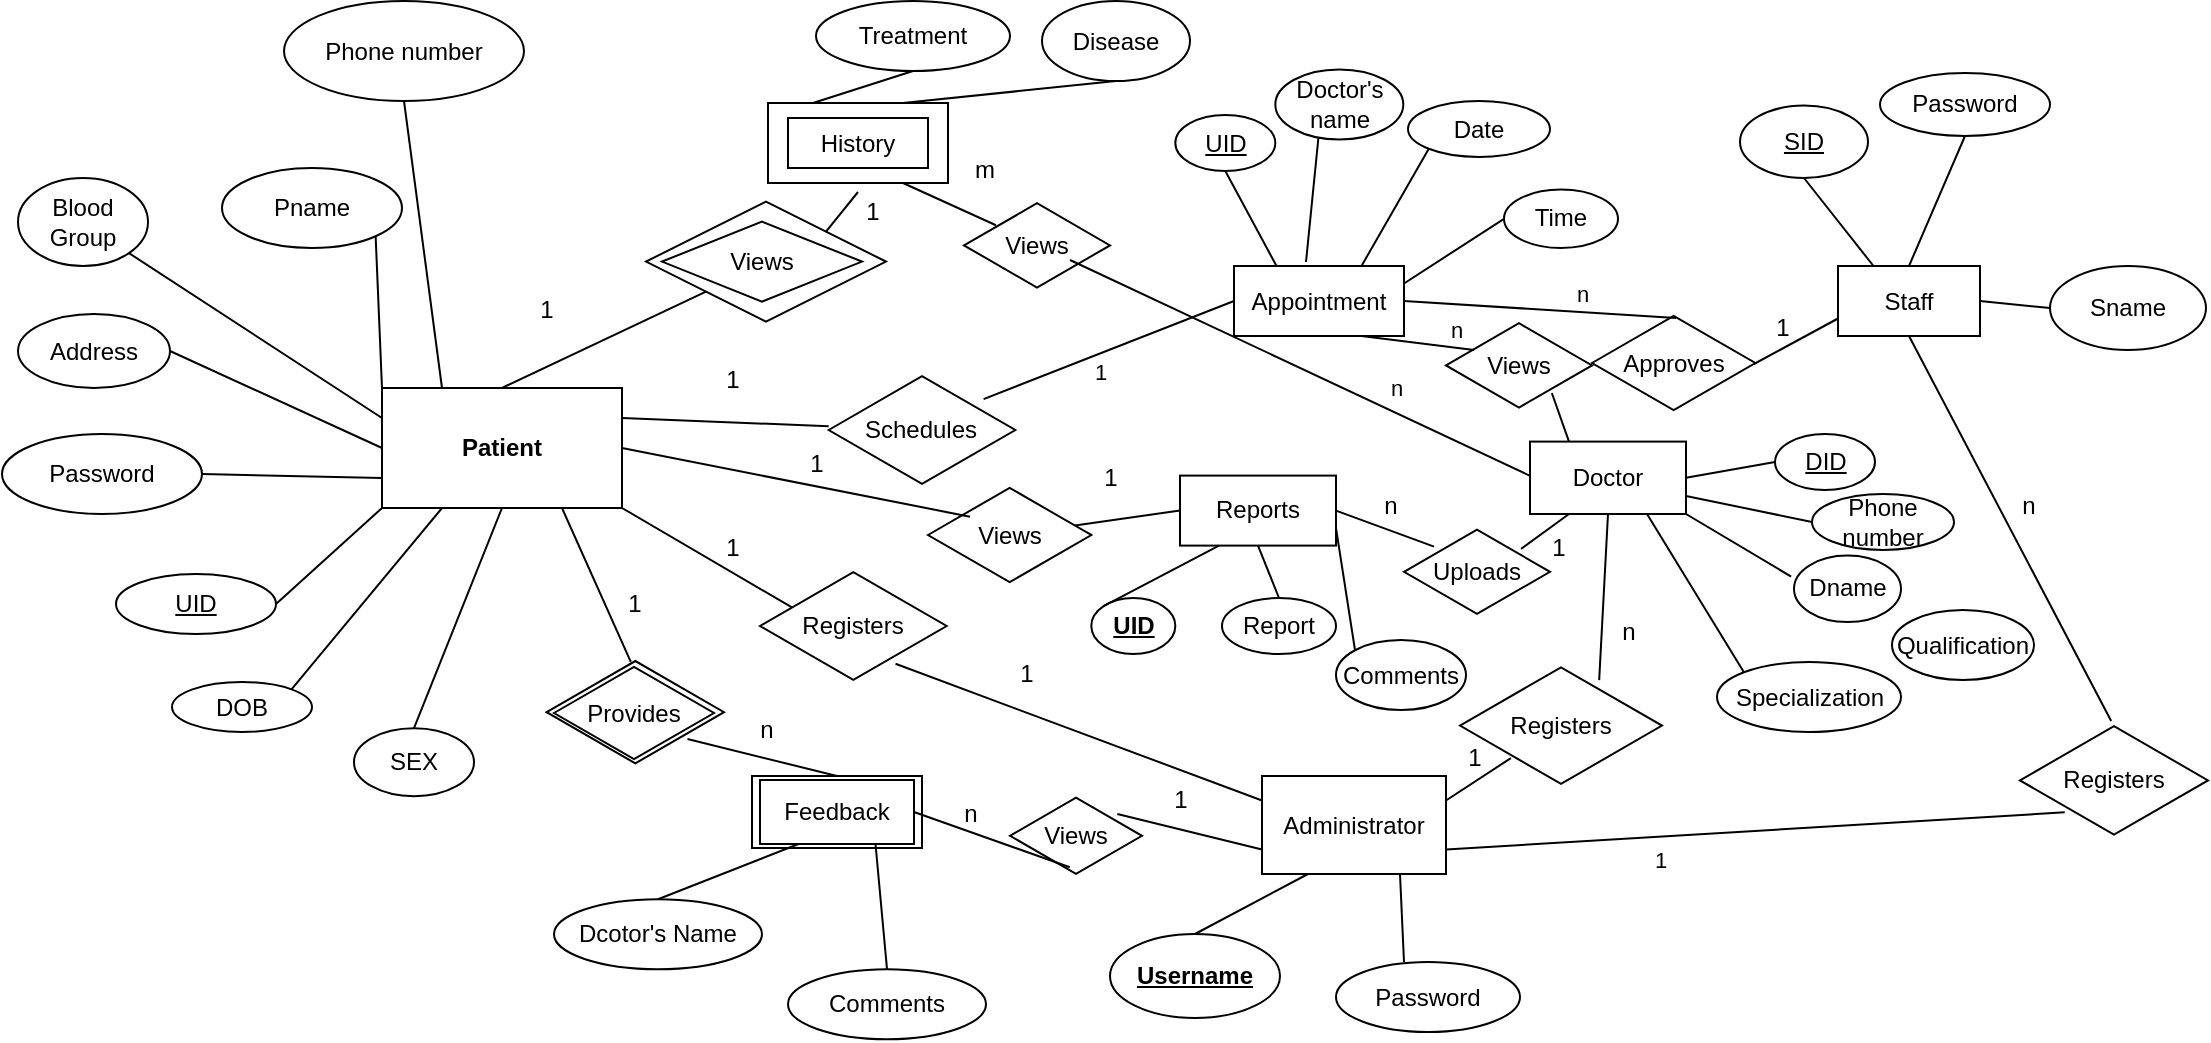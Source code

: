 <mxfile version="14.0.4" type="github">
  <diagram id="rGY9MWBFckBNF04L69y3" name="Page-1">
    <mxGraphModel dx="1303" dy="750" grid="0" gridSize="7" guides="1" tooltips="1" connect="1" arrows="1" fold="1" page="0" pageScale="1" pageWidth="1169" pageHeight="827" background="#ffffff" math="0" shadow="0">
      <root>
        <mxCell id="0" />
        <mxCell id="1" parent="0" />
        <mxCell id="iC9eIfRadQ6IcTy1Oc80-1" value="&lt;b&gt;Patient&lt;/b&gt;" style="rounded=0;whiteSpace=wrap;html=1;" parent="1" vertex="1">
          <mxGeometry x="210" y="217" width="120" height="60" as="geometry" />
        </mxCell>
        <mxCell id="iC9eIfRadQ6IcTy1Oc80-2" value="Password" style="ellipse;whiteSpace=wrap;html=1;" parent="1" vertex="1">
          <mxGeometry x="20" y="240" width="100" height="40" as="geometry" />
        </mxCell>
        <mxCell id="iC9eIfRadQ6IcTy1Oc80-3" value="Phone number" style="ellipse;whiteSpace=wrap;html=1;" parent="1" vertex="1">
          <mxGeometry x="161" y="23.5" width="120" height="50" as="geometry" />
        </mxCell>
        <mxCell id="iC9eIfRadQ6IcTy1Oc80-4" value="Pname" style="ellipse;whiteSpace=wrap;html=1;" parent="1" vertex="1">
          <mxGeometry x="130" y="107" width="90" height="40" as="geometry" />
        </mxCell>
        <mxCell id="iC9eIfRadQ6IcTy1Oc80-5" value="DOB" style="ellipse;whiteSpace=wrap;html=1;" parent="1" vertex="1">
          <mxGeometry x="105" y="364" width="70" height="25" as="geometry" />
        </mxCell>
        <mxCell id="iC9eIfRadQ6IcTy1Oc80-6" value="&lt;u&gt;UID&lt;/u&gt;" style="ellipse;whiteSpace=wrap;html=1;" parent="1" vertex="1">
          <mxGeometry x="77" y="310" width="80" height="30" as="geometry" />
        </mxCell>
        <mxCell id="iC9eIfRadQ6IcTy1Oc80-7" value="Address" style="ellipse;whiteSpace=wrap;html=1;" parent="1" vertex="1">
          <mxGeometry x="28" y="180" width="76" height="37" as="geometry" />
        </mxCell>
        <mxCell id="iC9eIfRadQ6IcTy1Oc80-8" value="Blood&lt;br&gt;Group" style="ellipse;whiteSpace=wrap;html=1;" parent="1" vertex="1">
          <mxGeometry x="28" y="112" width="65" height="44" as="geometry" />
        </mxCell>
        <mxCell id="iC9eIfRadQ6IcTy1Oc80-9" value="SEX" style="ellipse;whiteSpace=wrap;html=1;" parent="1" vertex="1">
          <mxGeometry x="196" y="387.1" width="60" height="34" as="geometry" />
        </mxCell>
        <mxCell id="iC9eIfRadQ6IcTy1Oc80-18" value="Relationship" style="shape=rhombus;perimeter=rhombusPerimeter;whiteSpace=wrap;html=1;align=center;" parent="1" vertex="1">
          <mxGeometry x="342" y="123.8" width="120" height="60" as="geometry" />
        </mxCell>
        <mxCell id="iC9eIfRadQ6IcTy1Oc80-19" value="Views" style="rhombus;whiteSpace=wrap;html=1;" parent="1" vertex="1">
          <mxGeometry x="350" y="133.8" width="100" height="40" as="geometry" />
        </mxCell>
        <mxCell id="iC9eIfRadQ6IcTy1Oc80-20" value="" style="rounded=0;whiteSpace=wrap;html=1;" parent="1" vertex="1">
          <mxGeometry x="403" y="74.5" width="90" height="40" as="geometry" />
        </mxCell>
        <mxCell id="iC9eIfRadQ6IcTy1Oc80-21" value="History" style="rounded=0;whiteSpace=wrap;html=1;" parent="1" vertex="1">
          <mxGeometry x="413" y="82" width="70" height="25" as="geometry" />
        </mxCell>
        <mxCell id="iC9eIfRadQ6IcTy1Oc80-24" value="Treatment" style="ellipse;whiteSpace=wrap;html=1;" parent="1" vertex="1">
          <mxGeometry x="427" y="23.5" width="97" height="35" as="geometry" />
        </mxCell>
        <mxCell id="iC9eIfRadQ6IcTy1Oc80-25" value="Disease" style="ellipse;whiteSpace=wrap;html=1;" parent="1" vertex="1">
          <mxGeometry x="540" y="23.5" width="74" height="40" as="geometry" />
        </mxCell>
        <mxCell id="66wu1TtqMLCLMsSseU4n-4" value="Provides" style="html=1;whiteSpace=wrap;aspect=fixed;shape=isoRectangle;" vertex="1" parent="1">
          <mxGeometry x="292.33" y="352.5" width="88.67" height="53.2" as="geometry" />
        </mxCell>
        <mxCell id="66wu1TtqMLCLMsSseU4n-5" value="Registers" style="html=1;whiteSpace=wrap;aspect=fixed;shape=isoRectangle;" vertex="1" parent="1">
          <mxGeometry x="399" y="308" width="93.33" height="56" as="geometry" />
        </mxCell>
        <mxCell id="66wu1TtqMLCLMsSseU4n-8" value="Provides" style="html=1;whiteSpace=wrap;aspect=fixed;shape=isoRectangle;" vertex="1" parent="1">
          <mxGeometry x="296" y="355.5" width="80" height="48" as="geometry" />
        </mxCell>
        <mxCell id="66wu1TtqMLCLMsSseU4n-9" value="Feedback" style="rounded=0;whiteSpace=wrap;html=1;" vertex="1" parent="1">
          <mxGeometry x="395" y="411" width="85" height="36" as="geometry" />
        </mxCell>
        <mxCell id="66wu1TtqMLCLMsSseU4n-10" value="Feedback" style="rounded=0;whiteSpace=wrap;html=1;" vertex="1" parent="1">
          <mxGeometry x="399" y="413" width="77" height="32" as="geometry" />
        </mxCell>
        <mxCell id="66wu1TtqMLCLMsSseU4n-11" value="Comments" style="ellipse;whiteSpace=wrap;html=1;" vertex="1" parent="1">
          <mxGeometry x="413" y="507.6" width="99" height="35" as="geometry" />
        </mxCell>
        <mxCell id="66wu1TtqMLCLMsSseU4n-12" value="Dcotor&#39;s Name" style="ellipse;whiteSpace=wrap;html=1;" vertex="1" parent="1">
          <mxGeometry x="296" y="472.6" width="104" height="35" as="geometry" />
        </mxCell>
        <mxCell id="66wu1TtqMLCLMsSseU4n-13" value="Administrator" style="rounded=0;whiteSpace=wrap;html=1;" vertex="1" parent="1">
          <mxGeometry x="650" y="411" width="92" height="49" as="geometry" />
        </mxCell>
        <mxCell id="66wu1TtqMLCLMsSseU4n-14" value="Views" style="html=1;whiteSpace=wrap;aspect=fixed;shape=isoRectangle;" vertex="1" parent="1">
          <mxGeometry x="524" y="421.1" width="66" height="39.6" as="geometry" />
        </mxCell>
        <mxCell id="66wu1TtqMLCLMsSseU4n-15" value="Password" style="ellipse;whiteSpace=wrap;html=1;" vertex="1" parent="1">
          <mxGeometry x="687" y="504" width="92" height="35" as="geometry" />
        </mxCell>
        <mxCell id="66wu1TtqMLCLMsSseU4n-16" value="&lt;b&gt;&lt;u&gt;Username&lt;/u&gt;&lt;/b&gt;" style="ellipse;whiteSpace=wrap;html=1;" vertex="1" parent="1">
          <mxGeometry x="574" y="490" width="85" height="42" as="geometry" />
        </mxCell>
        <mxCell id="66wu1TtqMLCLMsSseU4n-17" value="Reports" style="rounded=0;whiteSpace=wrap;html=1;" vertex="1" parent="1">
          <mxGeometry x="609" y="260.8" width="78" height="35" as="geometry" />
        </mxCell>
        <mxCell id="66wu1TtqMLCLMsSseU4n-18" value="Comments" style="ellipse;whiteSpace=wrap;html=1;" vertex="1" parent="1">
          <mxGeometry x="687" y="343" width="65" height="35" as="geometry" />
        </mxCell>
        <mxCell id="66wu1TtqMLCLMsSseU4n-19" value="Report" style="ellipse;whiteSpace=wrap;html=1;" vertex="1" parent="1">
          <mxGeometry x="630" y="322" width="57" height="28" as="geometry" />
        </mxCell>
        <mxCell id="66wu1TtqMLCLMsSseU4n-20" value="&lt;b&gt;&lt;u&gt;UID&lt;/u&gt;&lt;/b&gt;" style="ellipse;whiteSpace=wrap;html=1;" vertex="1" parent="1">
          <mxGeometry x="564.66" y="322" width="42" height="28" as="geometry" />
        </mxCell>
        <mxCell id="66wu1TtqMLCLMsSseU4n-21" value="Uploads" style="html=1;whiteSpace=wrap;aspect=fixed;shape=isoRectangle;" vertex="1" parent="1">
          <mxGeometry x="721" y="287" width="73" height="43.8" as="geometry" />
        </mxCell>
        <mxCell id="66wu1TtqMLCLMsSseU4n-22" value="" style="endArrow=none;html=1;exitX=0;exitY=0;exitDx=0;exitDy=0;entryX=1;entryY=1;entryDx=0;entryDy=0;" edge="1" parent="1" source="iC9eIfRadQ6IcTy1Oc80-1" target="iC9eIfRadQ6IcTy1Oc80-4">
          <mxGeometry width="50" height="50" relative="1" as="geometry">
            <mxPoint x="658" y="330" as="sourcePoint" />
            <mxPoint x="708" y="280" as="targetPoint" />
          </mxGeometry>
        </mxCell>
        <mxCell id="66wu1TtqMLCLMsSseU4n-23" value="" style="endArrow=none;html=1;exitX=0;exitY=0.25;exitDx=0;exitDy=0;entryX=1;entryY=1;entryDx=0;entryDy=0;" edge="1" parent="1" source="iC9eIfRadQ6IcTy1Oc80-1" target="iC9eIfRadQ6IcTy1Oc80-8">
          <mxGeometry width="50" height="50" relative="1" as="geometry">
            <mxPoint x="658" y="330" as="sourcePoint" />
            <mxPoint x="708" y="280" as="targetPoint" />
          </mxGeometry>
        </mxCell>
        <mxCell id="66wu1TtqMLCLMsSseU4n-24" value="" style="endArrow=none;html=1;exitX=0;exitY=0.5;exitDx=0;exitDy=0;entryX=1;entryY=0.5;entryDx=0;entryDy=0;" edge="1" parent="1" source="iC9eIfRadQ6IcTy1Oc80-1" target="iC9eIfRadQ6IcTy1Oc80-7">
          <mxGeometry width="50" height="50" relative="1" as="geometry">
            <mxPoint x="658" y="330" as="sourcePoint" />
            <mxPoint x="708" y="280" as="targetPoint" />
          </mxGeometry>
        </mxCell>
        <mxCell id="66wu1TtqMLCLMsSseU4n-25" value="" style="endArrow=none;html=1;exitX=0;exitY=0.75;exitDx=0;exitDy=0;entryX=1;entryY=0.5;entryDx=0;entryDy=0;" edge="1" parent="1" source="iC9eIfRadQ6IcTy1Oc80-1" target="iC9eIfRadQ6IcTy1Oc80-2">
          <mxGeometry width="50" height="50" relative="1" as="geometry">
            <mxPoint x="658" y="330" as="sourcePoint" />
            <mxPoint x="708" y="280" as="targetPoint" />
          </mxGeometry>
        </mxCell>
        <mxCell id="66wu1TtqMLCLMsSseU4n-26" value="" style="endArrow=none;html=1;exitX=0;exitY=1;exitDx=0;exitDy=0;entryX=1;entryY=0.5;entryDx=0;entryDy=0;" edge="1" parent="1" source="iC9eIfRadQ6IcTy1Oc80-1" target="iC9eIfRadQ6IcTy1Oc80-6">
          <mxGeometry width="50" height="50" relative="1" as="geometry">
            <mxPoint x="658" y="330" as="sourcePoint" />
            <mxPoint x="708" y="280" as="targetPoint" />
          </mxGeometry>
        </mxCell>
        <mxCell id="66wu1TtqMLCLMsSseU4n-27" value="" style="endArrow=none;html=1;exitX=0.25;exitY=1;exitDx=0;exitDy=0;entryX=1;entryY=0;entryDx=0;entryDy=0;" edge="1" parent="1" source="iC9eIfRadQ6IcTy1Oc80-1" target="iC9eIfRadQ6IcTy1Oc80-5">
          <mxGeometry width="50" height="50" relative="1" as="geometry">
            <mxPoint x="658" y="330" as="sourcePoint" />
            <mxPoint x="708" y="280" as="targetPoint" />
          </mxGeometry>
        </mxCell>
        <mxCell id="66wu1TtqMLCLMsSseU4n-28" value="" style="endArrow=none;html=1;exitX=0.5;exitY=1;exitDx=0;exitDy=0;entryX=0.5;entryY=0;entryDx=0;entryDy=0;" edge="1" parent="1" source="iC9eIfRadQ6IcTy1Oc80-1" target="iC9eIfRadQ6IcTy1Oc80-9">
          <mxGeometry width="50" height="50" relative="1" as="geometry">
            <mxPoint x="658" y="330" as="sourcePoint" />
            <mxPoint x="336" y="399" as="targetPoint" />
          </mxGeometry>
        </mxCell>
        <mxCell id="66wu1TtqMLCLMsSseU4n-29" value="" style="endArrow=none;html=1;exitX=0.75;exitY=1;exitDx=0;exitDy=0;entryX=0.48;entryY=-0.033;entryDx=0;entryDy=0;entryPerimeter=0;" edge="1" parent="1" source="iC9eIfRadQ6IcTy1Oc80-1" target="66wu1TtqMLCLMsSseU4n-8">
          <mxGeometry width="50" height="50" relative="1" as="geometry">
            <mxPoint x="658" y="330" as="sourcePoint" />
            <mxPoint x="708" y="280" as="targetPoint" />
          </mxGeometry>
        </mxCell>
        <mxCell id="66wu1TtqMLCLMsSseU4n-30" value="" style="endArrow=none;html=1;exitX=0.794;exitY=0.752;exitDx=0;exitDy=0;exitPerimeter=0;entryX=0.5;entryY=0;entryDx=0;entryDy=0;" edge="1" parent="1" source="66wu1TtqMLCLMsSseU4n-4" target="66wu1TtqMLCLMsSseU4n-9">
          <mxGeometry width="50" height="50" relative="1" as="geometry">
            <mxPoint x="658" y="330" as="sourcePoint" />
            <mxPoint x="708" y="280" as="targetPoint" />
          </mxGeometry>
        </mxCell>
        <mxCell id="66wu1TtqMLCLMsSseU4n-31" value="" style="endArrow=none;html=1;exitX=0.25;exitY=1;exitDx=0;exitDy=0;entryX=0.5;entryY=0;entryDx=0;entryDy=0;" edge="1" parent="1" source="66wu1TtqMLCLMsSseU4n-10" target="66wu1TtqMLCLMsSseU4n-12">
          <mxGeometry width="50" height="50" relative="1" as="geometry">
            <mxPoint x="658" y="330" as="sourcePoint" />
            <mxPoint x="708" y="280" as="targetPoint" />
          </mxGeometry>
        </mxCell>
        <mxCell id="66wu1TtqMLCLMsSseU4n-32" value="" style="endArrow=none;html=1;exitX=0.75;exitY=1;exitDx=0;exitDy=0;entryX=0.5;entryY=0;entryDx=0;entryDy=0;" edge="1" parent="1" source="66wu1TtqMLCLMsSseU4n-10" target="66wu1TtqMLCLMsSseU4n-11">
          <mxGeometry width="50" height="50" relative="1" as="geometry">
            <mxPoint x="658" y="330" as="sourcePoint" />
            <mxPoint x="588" y="525" as="targetPoint" />
          </mxGeometry>
        </mxCell>
        <mxCell id="66wu1TtqMLCLMsSseU4n-33" value="" style="endArrow=none;html=1;exitX=1;exitY=1;exitDx=0;exitDy=0;entryX=0.171;entryY=0.334;entryDx=0;entryDy=0;entryPerimeter=0;" edge="1" parent="1" source="iC9eIfRadQ6IcTy1Oc80-1" target="66wu1TtqMLCLMsSseU4n-5">
          <mxGeometry width="50" height="50" relative="1" as="geometry">
            <mxPoint x="756" y="330" as="sourcePoint" />
            <mxPoint x="806" y="280" as="targetPoint" />
          </mxGeometry>
        </mxCell>
        <mxCell id="66wu1TtqMLCLMsSseU4n-34" value="" style="endArrow=none;html=1;entryX=0;entryY=0.25;entryDx=0;entryDy=0;exitX=0.726;exitY=0.837;exitDx=0;exitDy=0;exitPerimeter=0;" edge="1" parent="1" source="66wu1TtqMLCLMsSseU4n-5" target="66wu1TtqMLCLMsSseU4n-13">
          <mxGeometry width="50" height="50" relative="1" as="geometry">
            <mxPoint x="588" y="378" as="sourcePoint" />
            <mxPoint x="806" y="280" as="targetPoint" />
          </mxGeometry>
        </mxCell>
        <mxCell id="66wu1TtqMLCLMsSseU4n-35" value="" style="endArrow=none;html=1;exitX=1;exitY=0.5;exitDx=0;exitDy=0;entryX=0.453;entryY=0.897;entryDx=0;entryDy=0;entryPerimeter=0;" edge="1" parent="1" source="66wu1TtqMLCLMsSseU4n-10" target="66wu1TtqMLCLMsSseU4n-14">
          <mxGeometry width="50" height="50" relative="1" as="geometry">
            <mxPoint x="756" y="330" as="sourcePoint" />
            <mxPoint x="806" y="280" as="targetPoint" />
          </mxGeometry>
        </mxCell>
        <mxCell id="66wu1TtqMLCLMsSseU4n-36" value="" style="endArrow=none;html=1;entryX=0;entryY=0.75;entryDx=0;entryDy=0;exitX=0.813;exitY=0.224;exitDx=0;exitDy=0;exitPerimeter=0;" edge="1" parent="1" source="66wu1TtqMLCLMsSseU4n-14" target="66wu1TtqMLCLMsSseU4n-13">
          <mxGeometry width="50" height="50" relative="1" as="geometry">
            <mxPoint x="693" y="435" as="sourcePoint" />
            <mxPoint x="806" y="280" as="targetPoint" />
          </mxGeometry>
        </mxCell>
        <mxCell id="66wu1TtqMLCLMsSseU4n-37" value="" style="endArrow=none;html=1;exitX=0.25;exitY=1;exitDx=0;exitDy=0;entryX=0.5;entryY=0;entryDx=0;entryDy=0;" edge="1" parent="1" source="66wu1TtqMLCLMsSseU4n-13" target="66wu1TtqMLCLMsSseU4n-16">
          <mxGeometry width="50" height="50" relative="1" as="geometry">
            <mxPoint x="756" y="330" as="sourcePoint" />
            <mxPoint x="806" y="280" as="targetPoint" />
          </mxGeometry>
        </mxCell>
        <mxCell id="66wu1TtqMLCLMsSseU4n-38" value="" style="endArrow=none;html=1;exitX=0.75;exitY=1;exitDx=0;exitDy=0;" edge="1" parent="1" source="66wu1TtqMLCLMsSseU4n-13">
          <mxGeometry width="50" height="50" relative="1" as="geometry">
            <mxPoint x="756" y="330" as="sourcePoint" />
            <mxPoint x="721" y="504" as="targetPoint" />
          </mxGeometry>
        </mxCell>
        <mxCell id="66wu1TtqMLCLMsSseU4n-39" value="" style="endArrow=none;html=1;exitX=0.25;exitY=1;exitDx=0;exitDy=0;entryX=0;entryY=0;entryDx=0;entryDy=0;" edge="1" parent="1" source="66wu1TtqMLCLMsSseU4n-17" target="66wu1TtqMLCLMsSseU4n-20">
          <mxGeometry width="50" height="50" relative="1" as="geometry">
            <mxPoint x="756" y="169" as="sourcePoint" />
            <mxPoint x="806" y="119" as="targetPoint" />
          </mxGeometry>
        </mxCell>
        <mxCell id="66wu1TtqMLCLMsSseU4n-40" value="" style="endArrow=none;html=1;exitX=0.5;exitY=1;exitDx=0;exitDy=0;entryX=0.5;entryY=0;entryDx=0;entryDy=0;" edge="1" parent="1" source="66wu1TtqMLCLMsSseU4n-17" target="66wu1TtqMLCLMsSseU4n-19">
          <mxGeometry width="50" height="50" relative="1" as="geometry">
            <mxPoint x="756" y="169" as="sourcePoint" />
            <mxPoint x="806" y="119" as="targetPoint" />
          </mxGeometry>
        </mxCell>
        <mxCell id="66wu1TtqMLCLMsSseU4n-41" value="" style="endArrow=none;html=1;exitX=1;exitY=0.75;exitDx=0;exitDy=0;entryX=0;entryY=0;entryDx=0;entryDy=0;" edge="1" parent="1" source="66wu1TtqMLCLMsSseU4n-17" target="66wu1TtqMLCLMsSseU4n-18">
          <mxGeometry width="50" height="50" relative="1" as="geometry">
            <mxPoint x="756" y="169" as="sourcePoint" />
            <mxPoint x="806" y="119" as="targetPoint" />
          </mxGeometry>
        </mxCell>
        <mxCell id="66wu1TtqMLCLMsSseU4n-42" value="" style="endArrow=none;html=1;exitX=1;exitY=0.5;exitDx=0;exitDy=0;entryX=0.206;entryY=0.213;entryDx=0;entryDy=0;entryPerimeter=0;" edge="1" parent="1" source="66wu1TtqMLCLMsSseU4n-17" target="66wu1TtqMLCLMsSseU4n-21">
          <mxGeometry width="50" height="50" relative="1" as="geometry">
            <mxPoint x="756" y="169" as="sourcePoint" />
            <mxPoint x="806" y="119" as="targetPoint" />
          </mxGeometry>
        </mxCell>
        <mxCell id="66wu1TtqMLCLMsSseU4n-43" value="" style="endArrow=none;html=1;exitX=0.25;exitY=0;exitDx=0;exitDy=0;entryX=0.5;entryY=1;entryDx=0;entryDy=0;" edge="1" parent="1" source="iC9eIfRadQ6IcTy1Oc80-1" target="iC9eIfRadQ6IcTy1Oc80-3">
          <mxGeometry width="50" height="50" relative="1" as="geometry">
            <mxPoint x="756" y="239" as="sourcePoint" />
            <mxPoint x="806" y="189" as="targetPoint" />
          </mxGeometry>
        </mxCell>
        <mxCell id="66wu1TtqMLCLMsSseU4n-44" value="" style="endArrow=none;html=1;exitX=0.5;exitY=0;exitDx=0;exitDy=0;entryX=0;entryY=1;entryDx=0;entryDy=0;" edge="1" parent="1" source="iC9eIfRadQ6IcTy1Oc80-1" target="iC9eIfRadQ6IcTy1Oc80-18">
          <mxGeometry width="50" height="50" relative="1" as="geometry">
            <mxPoint x="756" y="239" as="sourcePoint" />
            <mxPoint x="806" y="189" as="targetPoint" />
          </mxGeometry>
        </mxCell>
        <mxCell id="66wu1TtqMLCLMsSseU4n-45" value="" style="endArrow=none;html=1;exitX=1;exitY=0;exitDx=0;exitDy=0;" edge="1" parent="1" source="iC9eIfRadQ6IcTy1Oc80-18">
          <mxGeometry width="50" height="50" relative="1" as="geometry">
            <mxPoint x="756" y="239" as="sourcePoint" />
            <mxPoint x="448" y="119" as="targetPoint" />
          </mxGeometry>
        </mxCell>
        <mxCell id="66wu1TtqMLCLMsSseU4n-46" value="" style="endArrow=none;html=1;exitX=0.25;exitY=0;exitDx=0;exitDy=0;entryX=0.5;entryY=1;entryDx=0;entryDy=0;" edge="1" parent="1" source="iC9eIfRadQ6IcTy1Oc80-20" target="iC9eIfRadQ6IcTy1Oc80-24">
          <mxGeometry width="50" height="50" relative="1" as="geometry">
            <mxPoint x="756" y="239" as="sourcePoint" />
            <mxPoint x="806" y="189" as="targetPoint" />
          </mxGeometry>
        </mxCell>
        <mxCell id="66wu1TtqMLCLMsSseU4n-47" value="" style="endArrow=none;html=1;exitX=0.75;exitY=0;exitDx=0;exitDy=0;entryX=0.5;entryY=1;entryDx=0;entryDy=0;" edge="1" parent="1" source="iC9eIfRadQ6IcTy1Oc80-20" target="iC9eIfRadQ6IcTy1Oc80-25">
          <mxGeometry width="50" height="50" relative="1" as="geometry">
            <mxPoint x="756" y="239" as="sourcePoint" />
            <mxPoint x="806" y="189" as="targetPoint" />
          </mxGeometry>
        </mxCell>
        <mxCell id="66wu1TtqMLCLMsSseU4n-49" value="" style="endArrow=none;html=1;exitX=1;exitY=0.5;exitDx=0;exitDy=0;" edge="1" parent="1" source="66wu1TtqMLCLMsSseU4n-6">
          <mxGeometry width="50" height="50" relative="1" as="geometry">
            <mxPoint x="756" y="239" as="sourcePoint" />
            <mxPoint x="553" y="285" as="targetPoint" />
          </mxGeometry>
        </mxCell>
        <mxCell id="66wu1TtqMLCLMsSseU4n-50" value="" style="endArrow=none;html=1;exitX=0.878;exitY=0.409;exitDx=0;exitDy=0;exitPerimeter=0;entryX=0;entryY=0.5;entryDx=0;entryDy=0;" edge="1" parent="1" source="66wu1TtqMLCLMsSseU4n-6" target="66wu1TtqMLCLMsSseU4n-17">
          <mxGeometry width="50" height="50" relative="1" as="geometry">
            <mxPoint x="756" y="239" as="sourcePoint" />
            <mxPoint x="806" y="189" as="targetPoint" />
          </mxGeometry>
        </mxCell>
        <mxCell id="66wu1TtqMLCLMsSseU4n-51" value="Appointment" style="rounded=0;whiteSpace=wrap;html=1;" vertex="1" parent="1">
          <mxGeometry x="636" y="156" width="85" height="35" as="geometry" />
        </mxCell>
        <mxCell id="66wu1TtqMLCLMsSseU4n-53" value="Views" style="html=1;whiteSpace=wrap;aspect=fixed;shape=isoRectangle;" vertex="1" parent="1">
          <mxGeometry x="501.0" y="123.8" width="73" height="43.8" as="geometry" />
        </mxCell>
        <mxCell id="66wu1TtqMLCLMsSseU4n-54" value="" style="endArrow=none;html=1;entryX=0;entryY=0.5;entryDx=0;entryDy=0;exitX=0.83;exitY=0.224;exitDx=0;exitDy=0;exitPerimeter=0;" edge="1" parent="1" source="66wu1TtqMLCLMsSseU4n-7" target="66wu1TtqMLCLMsSseU4n-51">
          <mxGeometry width="50" height="50" relative="1" as="geometry">
            <mxPoint x="595" y="210" as="sourcePoint" />
            <mxPoint x="771" y="189" as="targetPoint" />
          </mxGeometry>
        </mxCell>
        <mxCell id="66wu1TtqMLCLMsSseU4n-118" value="1" style="edgeLabel;html=1;align=center;verticalAlign=middle;resizable=0;points=[];" vertex="1" connectable="0" parent="66wu1TtqMLCLMsSseU4n-54">
          <mxGeometry x="-0.123" y="-8" relative="1" as="geometry">
            <mxPoint as="offset" />
          </mxGeometry>
        </mxCell>
        <mxCell id="66wu1TtqMLCLMsSseU4n-55" value="Doctor" style="rounded=0;whiteSpace=wrap;html=1;" vertex="1" parent="1">
          <mxGeometry x="784" y="243.8" width="78" height="36.2" as="geometry" />
        </mxCell>
        <mxCell id="66wu1TtqMLCLMsSseU4n-7" value="Schedules" style="html=1;whiteSpace=wrap;aspect=fixed;shape=isoRectangle;" vertex="1" parent="1">
          <mxGeometry x="433.34" y="210" width="93.33" height="56" as="geometry" />
        </mxCell>
        <mxCell id="66wu1TtqMLCLMsSseU4n-58" value="" style="endArrow=none;html=1;exitX=1;exitY=0.25;exitDx=0;exitDy=0;" edge="1" parent="1" source="iC9eIfRadQ6IcTy1Oc80-1" target="66wu1TtqMLCLMsSseU4n-7">
          <mxGeometry width="50" height="50" relative="1" as="geometry">
            <mxPoint x="330" y="232.0" as="sourcePoint" />
            <mxPoint x="546.0" y="231.0" as="targetPoint" />
          </mxGeometry>
        </mxCell>
        <mxCell id="66wu1TtqMLCLMsSseU4n-6" value="Views" style="html=1;whiteSpace=wrap;aspect=fixed;shape=isoRectangle;" vertex="1" parent="1">
          <mxGeometry x="483" y="266" width="81.66" height="49" as="geometry" />
        </mxCell>
        <mxCell id="66wu1TtqMLCLMsSseU4n-59" value="" style="endArrow=none;html=1;exitX=1;exitY=0.5;exitDx=0;exitDy=0;entryX=0.257;entryY=0.313;entryDx=0;entryDy=0;entryPerimeter=0;" edge="1" parent="1" source="iC9eIfRadQ6IcTy1Oc80-1" target="66wu1TtqMLCLMsSseU4n-6">
          <mxGeometry width="50" height="50" relative="1" as="geometry">
            <mxPoint x="330" y="247" as="sourcePoint" />
            <mxPoint x="553" y="285" as="targetPoint" />
          </mxGeometry>
        </mxCell>
        <mxCell id="66wu1TtqMLCLMsSseU4n-63" value="" style="endArrow=none;html=1;exitX=0.75;exitY=1;exitDx=0;exitDy=0;entryX=0.219;entryY=0.27;entryDx=0;entryDy=0;entryPerimeter=0;" edge="1" parent="1" source="iC9eIfRadQ6IcTy1Oc80-20" target="66wu1TtqMLCLMsSseU4n-53">
          <mxGeometry width="50" height="50" relative="1" as="geometry">
            <mxPoint x="567" y="365" as="sourcePoint" />
            <mxPoint x="617" y="315" as="targetPoint" />
          </mxGeometry>
        </mxCell>
        <mxCell id="66wu1TtqMLCLMsSseU4n-64" value="" style="endArrow=none;html=1;entryX=0;entryY=0.5;entryDx=0;entryDy=0;" edge="1" parent="1">
          <mxGeometry width="50" height="50" relative="1" as="geometry">
            <mxPoint x="554" y="153" as="sourcePoint" />
            <mxPoint x="784" y="260.9" as="targetPoint" />
            <Array as="points" />
          </mxGeometry>
        </mxCell>
        <mxCell id="66wu1TtqMLCLMsSseU4n-117" value="n" style="edgeLabel;html=1;align=center;verticalAlign=middle;resizable=0;points=[];" vertex="1" connectable="0" parent="66wu1TtqMLCLMsSseU4n-64">
          <mxGeometry x="0.396" y="5" relative="1" as="geometry">
            <mxPoint y="-7" as="offset" />
          </mxGeometry>
        </mxCell>
        <mxCell id="66wu1TtqMLCLMsSseU4n-66" value="" style="endArrow=none;html=1;exitX=0.802;exitY=0.238;exitDx=0;exitDy=0;exitPerimeter=0;entryX=0.25;entryY=1;entryDx=0;entryDy=0;" edge="1" parent="1" source="66wu1TtqMLCLMsSseU4n-21" target="66wu1TtqMLCLMsSseU4n-55">
          <mxGeometry width="50" height="50" relative="1" as="geometry">
            <mxPoint x="567" y="365" as="sourcePoint" />
            <mxPoint x="617" y="315" as="targetPoint" />
          </mxGeometry>
        </mxCell>
        <mxCell id="66wu1TtqMLCLMsSseU4n-67" value="Views" style="html=1;whiteSpace=wrap;aspect=fixed;shape=isoRectangle;" vertex="1" parent="1">
          <mxGeometry x="742" y="183.8" width="73" height="43.8" as="geometry" />
        </mxCell>
        <mxCell id="66wu1TtqMLCLMsSseU4n-68" value="" style="endArrow=none;html=1;exitX=0.75;exitY=1;exitDx=0;exitDy=0;" edge="1" parent="1" source="66wu1TtqMLCLMsSseU4n-51">
          <mxGeometry width="50" height="50" relative="1" as="geometry">
            <mxPoint x="567" y="365" as="sourcePoint" />
            <mxPoint x="756" y="198" as="targetPoint" />
          </mxGeometry>
        </mxCell>
        <mxCell id="66wu1TtqMLCLMsSseU4n-69" value="" style="endArrow=none;html=1;exitX=0.725;exitY=0.815;exitDx=0;exitDy=0;exitPerimeter=0;entryX=0.25;entryY=0;entryDx=0;entryDy=0;" edge="1" parent="1" source="66wu1TtqMLCLMsSseU4n-67" target="66wu1TtqMLCLMsSseU4n-55">
          <mxGeometry width="50" height="50" relative="1" as="geometry">
            <mxPoint x="567" y="365" as="sourcePoint" />
            <mxPoint x="617" y="315" as="targetPoint" />
          </mxGeometry>
        </mxCell>
        <mxCell id="66wu1TtqMLCLMsSseU4n-70" value="Registers" style="html=1;whiteSpace=wrap;aspect=fixed;shape=isoRectangle;" vertex="1" parent="1">
          <mxGeometry x="749" y="355.5" width="101" height="60.6" as="geometry" />
        </mxCell>
        <mxCell id="66wu1TtqMLCLMsSseU4n-71" value="" style="endArrow=none;html=1;exitX=1;exitY=0.25;exitDx=0;exitDy=0;entryX=0.252;entryY=0.768;entryDx=0;entryDy=0;entryPerimeter=0;" edge="1" parent="1" source="66wu1TtqMLCLMsSseU4n-13" target="66wu1TtqMLCLMsSseU4n-70">
          <mxGeometry width="50" height="50" relative="1" as="geometry">
            <mxPoint x="567" y="365" as="sourcePoint" />
            <mxPoint x="617" y="315" as="targetPoint" />
          </mxGeometry>
        </mxCell>
        <mxCell id="66wu1TtqMLCLMsSseU4n-72" value="" style="endArrow=none;html=1;exitX=0.689;exitY=0.125;exitDx=0;exitDy=0;exitPerimeter=0;entryX=0.5;entryY=1;entryDx=0;entryDy=0;" edge="1" parent="1" source="66wu1TtqMLCLMsSseU4n-70" target="66wu1TtqMLCLMsSseU4n-55">
          <mxGeometry width="50" height="50" relative="1" as="geometry">
            <mxPoint x="567" y="365" as="sourcePoint" />
            <mxPoint x="617" y="315" as="targetPoint" />
          </mxGeometry>
        </mxCell>
        <mxCell id="66wu1TtqMLCLMsSseU4n-73" value="&lt;u&gt;UID&lt;/u&gt;" style="ellipse;whiteSpace=wrap;html=1;" vertex="1" parent="1">
          <mxGeometry x="606.66" y="80.5" width="50" height="28" as="geometry" />
        </mxCell>
        <mxCell id="66wu1TtqMLCLMsSseU4n-77" value="Date" style="ellipse;whiteSpace=wrap;html=1;" vertex="1" parent="1">
          <mxGeometry x="723" y="73.5" width="71" height="28" as="geometry" />
        </mxCell>
        <mxCell id="66wu1TtqMLCLMsSseU4n-78" value="Time" style="ellipse;whiteSpace=wrap;html=1;" vertex="1" parent="1">
          <mxGeometry x="771" y="117.8" width="57" height="29.2" as="geometry" />
        </mxCell>
        <mxCell id="66wu1TtqMLCLMsSseU4n-81" value="" style="endArrow=none;html=1;exitX=0.25;exitY=0;exitDx=0;exitDy=0;entryX=0.5;entryY=1;entryDx=0;entryDy=0;" edge="1" parent="1" source="66wu1TtqMLCLMsSseU4n-51" target="66wu1TtqMLCLMsSseU4n-73">
          <mxGeometry width="50" height="50" relative="1" as="geometry">
            <mxPoint x="567" y="365" as="sourcePoint" />
            <mxPoint x="617" y="315" as="targetPoint" />
          </mxGeometry>
        </mxCell>
        <mxCell id="66wu1TtqMLCLMsSseU4n-82" value="" style="endArrow=none;html=1;" edge="1" parent="1">
          <mxGeometry width="50" height="50" relative="1" as="geometry">
            <mxPoint x="679" y="84" as="sourcePoint" />
            <mxPoint x="672" y="154" as="targetPoint" />
          </mxGeometry>
        </mxCell>
        <mxCell id="66wu1TtqMLCLMsSseU4n-83" value="" style="endArrow=none;html=1;exitX=0.75;exitY=0;exitDx=0;exitDy=0;entryX=0;entryY=1;entryDx=0;entryDy=0;" edge="1" parent="1" source="66wu1TtqMLCLMsSseU4n-51" target="66wu1TtqMLCLMsSseU4n-77">
          <mxGeometry width="50" height="50" relative="1" as="geometry">
            <mxPoint x="567" y="365" as="sourcePoint" />
            <mxPoint x="617" y="315" as="targetPoint" />
          </mxGeometry>
        </mxCell>
        <mxCell id="66wu1TtqMLCLMsSseU4n-84" value="" style="endArrow=none;html=1;exitX=1;exitY=0.25;exitDx=0;exitDy=0;entryX=0;entryY=0.5;entryDx=0;entryDy=0;" edge="1" parent="1" source="66wu1TtqMLCLMsSseU4n-51" target="66wu1TtqMLCLMsSseU4n-78">
          <mxGeometry width="50" height="50" relative="1" as="geometry">
            <mxPoint x="567" y="365" as="sourcePoint" />
            <mxPoint x="617" y="315" as="targetPoint" />
          </mxGeometry>
        </mxCell>
        <mxCell id="66wu1TtqMLCLMsSseU4n-85" value="Approves" style="html=1;whiteSpace=wrap;aspect=fixed;shape=isoRectangle;" vertex="1" parent="1">
          <mxGeometry x="815" y="180" width="81.67" height="49" as="geometry" />
        </mxCell>
        <mxCell id="66wu1TtqMLCLMsSseU4n-86" value="Staff" style="rounded=0;whiteSpace=wrap;html=1;" vertex="1" parent="1">
          <mxGeometry x="938" y="156" width="71" height="35" as="geometry" />
        </mxCell>
        <mxCell id="66wu1TtqMLCLMsSseU4n-87" value="" style="endArrow=none;html=1;entryX=0;entryY=0.75;entryDx=0;entryDy=0;" edge="1" parent="1" target="66wu1TtqMLCLMsSseU4n-86">
          <mxGeometry width="50" height="50" relative="1" as="geometry">
            <mxPoint x="896" y="205" as="sourcePoint" />
            <mxPoint x="750" y="350" as="targetPoint" />
          </mxGeometry>
        </mxCell>
        <mxCell id="66wu1TtqMLCLMsSseU4n-88" value="&lt;u&gt;SID&lt;/u&gt;" style="ellipse;whiteSpace=wrap;html=1;" vertex="1" parent="1">
          <mxGeometry x="889" y="75.8" width="64" height="36.2" as="geometry" />
        </mxCell>
        <mxCell id="66wu1TtqMLCLMsSseU4n-90" value="Password" style="ellipse;whiteSpace=wrap;html=1;" vertex="1" parent="1">
          <mxGeometry x="959" y="59.5" width="85" height="31.5" as="geometry" />
        </mxCell>
        <mxCell id="66wu1TtqMLCLMsSseU4n-91" value="Sname" style="ellipse;whiteSpace=wrap;html=1;" vertex="1" parent="1">
          <mxGeometry x="1044" y="156" width="78" height="42" as="geometry" />
        </mxCell>
        <mxCell id="66wu1TtqMLCLMsSseU4n-93" value="" style="endArrow=none;html=1;exitX=0.25;exitY=0;exitDx=0;exitDy=0;entryX=0.5;entryY=1;entryDx=0;entryDy=0;" edge="1" parent="1" source="66wu1TtqMLCLMsSseU4n-86" target="66wu1TtqMLCLMsSseU4n-88">
          <mxGeometry width="50" height="50" relative="1" as="geometry">
            <mxPoint x="700" y="400" as="sourcePoint" />
            <mxPoint x="750" y="350" as="targetPoint" />
          </mxGeometry>
        </mxCell>
        <mxCell id="66wu1TtqMLCLMsSseU4n-94" value="" style="endArrow=none;html=1;exitX=0.5;exitY=0;exitDx=0;exitDy=0;entryX=0.5;entryY=1;entryDx=0;entryDy=0;" edge="1" parent="1" source="66wu1TtqMLCLMsSseU4n-86" target="66wu1TtqMLCLMsSseU4n-90">
          <mxGeometry width="50" height="50" relative="1" as="geometry">
            <mxPoint x="861" y="211" as="sourcePoint" />
            <mxPoint x="911" y="161" as="targetPoint" />
          </mxGeometry>
        </mxCell>
        <mxCell id="66wu1TtqMLCLMsSseU4n-95" value="" style="endArrow=none;html=1;exitX=1;exitY=0.5;exitDx=0;exitDy=0;entryX=0;entryY=0.5;entryDx=0;entryDy=0;" edge="1" parent="1" source="66wu1TtqMLCLMsSseU4n-86" target="66wu1TtqMLCLMsSseU4n-91">
          <mxGeometry width="50" height="50" relative="1" as="geometry">
            <mxPoint x="861" y="211" as="sourcePoint" />
            <mxPoint x="911" y="161" as="targetPoint" />
          </mxGeometry>
        </mxCell>
        <mxCell id="66wu1TtqMLCLMsSseU4n-96" value="&lt;u&gt;DID&lt;/u&gt;" style="ellipse;whiteSpace=wrap;html=1;" vertex="1" parent="1">
          <mxGeometry x="906.5" y="240" width="50" height="28" as="geometry" />
        </mxCell>
        <mxCell id="66wu1TtqMLCLMsSseU4n-97" value="Qualification" style="ellipse;whiteSpace=wrap;html=1;" vertex="1" parent="1">
          <mxGeometry x="965" y="328" width="71" height="35" as="geometry" />
        </mxCell>
        <mxCell id="66wu1TtqMLCLMsSseU4n-98" value="Phone number" style="ellipse;whiteSpace=wrap;html=1;" vertex="1" parent="1">
          <mxGeometry x="925" y="270" width="71" height="28" as="geometry" />
        </mxCell>
        <mxCell id="66wu1TtqMLCLMsSseU4n-99" value="Specialization" style="ellipse;whiteSpace=wrap;html=1;" vertex="1" parent="1">
          <mxGeometry x="877.5" y="354" width="92" height="35" as="geometry" />
        </mxCell>
        <mxCell id="66wu1TtqMLCLMsSseU4n-101" value="Dname" style="ellipse;whiteSpace=wrap;html=1;" vertex="1" parent="1">
          <mxGeometry x="916" y="300.8" width="53.5" height="33.2" as="geometry" />
        </mxCell>
        <mxCell id="66wu1TtqMLCLMsSseU4n-102" value="" style="endArrow=none;html=1;exitX=1;exitY=0.5;exitDx=0;exitDy=0;entryX=0;entryY=0.5;entryDx=0;entryDy=0;" edge="1" parent="1" source="66wu1TtqMLCLMsSseU4n-55" target="66wu1TtqMLCLMsSseU4n-96">
          <mxGeometry width="50" height="50" relative="1" as="geometry">
            <mxPoint x="742" y="302" as="sourcePoint" />
            <mxPoint x="792" y="252" as="targetPoint" />
          </mxGeometry>
        </mxCell>
        <mxCell id="66wu1TtqMLCLMsSseU4n-103" value="" style="endArrow=none;html=1;exitX=1;exitY=0.75;exitDx=0;exitDy=0;entryX=0;entryY=0.5;entryDx=0;entryDy=0;" edge="1" parent="1" source="66wu1TtqMLCLMsSseU4n-55" target="66wu1TtqMLCLMsSseU4n-98">
          <mxGeometry width="50" height="50" relative="1" as="geometry">
            <mxPoint x="742" y="302" as="sourcePoint" />
            <mxPoint x="792" y="252" as="targetPoint" />
          </mxGeometry>
        </mxCell>
        <mxCell id="66wu1TtqMLCLMsSseU4n-104" value="" style="endArrow=none;html=1;exitX=1;exitY=1;exitDx=0;exitDy=0;entryX=-0.027;entryY=0.315;entryDx=0;entryDy=0;entryPerimeter=0;" edge="1" parent="1" source="66wu1TtqMLCLMsSseU4n-55" target="66wu1TtqMLCLMsSseU4n-101">
          <mxGeometry width="50" height="50" relative="1" as="geometry">
            <mxPoint x="742" y="302" as="sourcePoint" />
            <mxPoint x="792" y="252" as="targetPoint" />
          </mxGeometry>
        </mxCell>
        <mxCell id="66wu1TtqMLCLMsSseU4n-105" value="" style="endArrow=none;html=1;exitX=0.75;exitY=1;exitDx=0;exitDy=0;entryX=0;entryY=0;entryDx=0;entryDy=0;" edge="1" parent="1" source="66wu1TtqMLCLMsSseU4n-55" target="66wu1TtqMLCLMsSseU4n-99">
          <mxGeometry width="50" height="50" relative="1" as="geometry">
            <mxPoint x="742" y="302" as="sourcePoint" />
            <mxPoint x="792" y="252" as="targetPoint" />
          </mxGeometry>
        </mxCell>
        <mxCell id="66wu1TtqMLCLMsSseU4n-106" value="Registers" style="html=1;whiteSpace=wrap;aspect=fixed;shape=isoRectangle;" vertex="1" parent="1">
          <mxGeometry x="1029" y="385" width="94" height="56.4" as="geometry" />
        </mxCell>
        <mxCell id="66wu1TtqMLCLMsSseU4n-107" value="" style="endArrow=none;html=1;exitX=0.5;exitY=1;exitDx=0;exitDy=0;entryX=0.485;entryY=-0.026;entryDx=0;entryDy=0;entryPerimeter=0;" edge="1" parent="1" source="66wu1TtqMLCLMsSseU4n-86" target="66wu1TtqMLCLMsSseU4n-106">
          <mxGeometry width="50" height="50" relative="1" as="geometry">
            <mxPoint x="742" y="302" as="sourcePoint" />
            <mxPoint x="792" y="252" as="targetPoint" />
          </mxGeometry>
        </mxCell>
        <mxCell id="66wu1TtqMLCLMsSseU4n-108" value="" style="endArrow=none;html=1;entryX=0.238;entryY=0.783;entryDx=0;entryDy=0;entryPerimeter=0;exitX=1;exitY=0.75;exitDx=0;exitDy=0;" edge="1" parent="1" source="66wu1TtqMLCLMsSseU4n-13" target="66wu1TtqMLCLMsSseU4n-106">
          <mxGeometry width="50" height="50" relative="1" as="geometry">
            <mxPoint x="742" y="302" as="sourcePoint" />
            <mxPoint x="792" y="252" as="targetPoint" />
          </mxGeometry>
        </mxCell>
        <mxCell id="66wu1TtqMLCLMsSseU4n-128" value="1" style="edgeLabel;html=1;align=center;verticalAlign=middle;resizable=0;points=[];" vertex="1" connectable="0" parent="66wu1TtqMLCLMsSseU4n-108">
          <mxGeometry x="-0.312" y="-5" relative="1" as="geometry">
            <mxPoint y="6" as="offset" />
          </mxGeometry>
        </mxCell>
        <mxCell id="66wu1TtqMLCLMsSseU4n-110" value="1" style="text;html=1;align=center;verticalAlign=middle;resizable=0;points=[];autosize=1;" vertex="1" parent="1">
          <mxGeometry x="281" y="164" width="21" height="28" as="geometry" />
        </mxCell>
        <mxCell id="66wu1TtqMLCLMsSseU4n-115" value="1" style="text;html=1;align=center;verticalAlign=middle;resizable=0;points=[];autosize=1;" vertex="1" parent="1">
          <mxGeometry x="444" y="115" width="21" height="28" as="geometry" />
        </mxCell>
        <mxCell id="66wu1TtqMLCLMsSseU4n-116" value="m" style="text;html=1;align=center;verticalAlign=middle;resizable=0;points=[];autosize=1;" vertex="1" parent="1">
          <mxGeometry x="500" y="94" width="21" height="28" as="geometry" />
        </mxCell>
        <mxCell id="66wu1TtqMLCLMsSseU4n-119" value="1" style="text;html=1;align=center;verticalAlign=middle;resizable=0;points=[];autosize=1;" vertex="1" parent="1">
          <mxGeometry x="374" y="199" width="21" height="28" as="geometry" />
        </mxCell>
        <mxCell id="66wu1TtqMLCLMsSseU4n-120" value="1" style="text;html=1;align=center;verticalAlign=middle;resizable=0;points=[];autosize=1;" vertex="1" parent="1">
          <mxGeometry x="416" y="241" width="21" height="28" as="geometry" />
        </mxCell>
        <mxCell id="66wu1TtqMLCLMsSseU4n-121" value="1" style="text;html=1;align=center;verticalAlign=middle;resizable=0;points=[];autosize=1;" vertex="1" parent="1">
          <mxGeometry x="374" y="283" width="21" height="28" as="geometry" />
        </mxCell>
        <mxCell id="66wu1TtqMLCLMsSseU4n-122" value="1" style="text;html=1;align=center;verticalAlign=middle;resizable=0;points=[];autosize=1;" vertex="1" parent="1">
          <mxGeometry x="325" y="311" width="21" height="28" as="geometry" />
        </mxCell>
        <mxCell id="66wu1TtqMLCLMsSseU4n-123" value="n" style="text;html=1;align=center;verticalAlign=middle;resizable=0;points=[];autosize=1;" vertex="1" parent="1">
          <mxGeometry x="391" y="374" width="21" height="28" as="geometry" />
        </mxCell>
        <mxCell id="66wu1TtqMLCLMsSseU4n-124" value="n" style="text;html=1;align=center;verticalAlign=middle;resizable=0;points=[];autosize=1;" vertex="1" parent="1">
          <mxGeometry x="493" y="416" width="21" height="28" as="geometry" />
        </mxCell>
        <mxCell id="66wu1TtqMLCLMsSseU4n-125" value="1" style="text;html=1;align=center;verticalAlign=middle;resizable=0;points=[];autosize=1;" vertex="1" parent="1">
          <mxGeometry x="598" y="409" width="21" height="28" as="geometry" />
        </mxCell>
        <mxCell id="66wu1TtqMLCLMsSseU4n-126" value="1" style="text;html=1;align=center;verticalAlign=middle;resizable=0;points=[];autosize=1;" vertex="1" parent="1">
          <mxGeometry x="521" y="346" width="21" height="28" as="geometry" />
        </mxCell>
        <mxCell id="66wu1TtqMLCLMsSseU4n-127" value="1" style="text;html=1;align=center;verticalAlign=middle;resizable=0;points=[];autosize=1;" vertex="1" parent="1">
          <mxGeometry x="745" y="388" width="21" height="28" as="geometry" />
        </mxCell>
        <mxCell id="66wu1TtqMLCLMsSseU4n-129" value="1" style="text;html=1;align=center;verticalAlign=middle;resizable=0;points=[];autosize=1;" vertex="1" parent="1">
          <mxGeometry x="563" y="248" width="21" height="28" as="geometry" />
        </mxCell>
        <mxCell id="66wu1TtqMLCLMsSseU4n-130" value="n" style="text;html=1;align=center;verticalAlign=middle;resizable=0;points=[];autosize=1;" vertex="1" parent="1">
          <mxGeometry x="703" y="262" width="21" height="28" as="geometry" />
        </mxCell>
        <mxCell id="66wu1TtqMLCLMsSseU4n-131" value="1" style="text;html=1;align=center;verticalAlign=middle;resizable=0;points=[];autosize=1;" vertex="1" parent="1">
          <mxGeometry x="787" y="283" width="21" height="28" as="geometry" />
        </mxCell>
        <mxCell id="66wu1TtqMLCLMsSseU4n-132" value="n" style="text;html=1;align=center;verticalAlign=middle;resizable=0;points=[];autosize=1;" vertex="1" parent="1">
          <mxGeometry x="822" y="325" width="21" height="28" as="geometry" />
        </mxCell>
        <mxCell id="66wu1TtqMLCLMsSseU4n-133" value="Doctor&#39;s name" style="ellipse;whiteSpace=wrap;html=1;" vertex="1" parent="1">
          <mxGeometry x="656.66" y="57.75" width="64" height="35" as="geometry" />
        </mxCell>
        <mxCell id="66wu1TtqMLCLMsSseU4n-135" value="" style="endArrow=none;html=1;exitX=1;exitY=0.5;exitDx=0;exitDy=0;" edge="1" parent="1" source="66wu1TtqMLCLMsSseU4n-51">
          <mxGeometry width="50" height="50" relative="1" as="geometry">
            <mxPoint x="805" y="316" as="sourcePoint" />
            <mxPoint x="857" y="182" as="targetPoint" />
          </mxGeometry>
        </mxCell>
        <mxCell id="66wu1TtqMLCLMsSseU4n-137" value="n" style="edgeLabel;html=1;align=center;verticalAlign=middle;resizable=0;points=[];" vertex="1" connectable="0" parent="66wu1TtqMLCLMsSseU4n-135">
          <mxGeometry x="-0.618" y="-6" relative="1" as="geometry">
            <mxPoint y="7" as="offset" />
          </mxGeometry>
        </mxCell>
        <mxCell id="66wu1TtqMLCLMsSseU4n-138" value="n" style="edgeLabel;html=1;align=center;verticalAlign=middle;resizable=0;points=[];" vertex="1" connectable="0" parent="66wu1TtqMLCLMsSseU4n-135">
          <mxGeometry x="0.298" y="6" relative="1" as="geometry">
            <mxPoint y="-3" as="offset" />
          </mxGeometry>
        </mxCell>
        <mxCell id="66wu1TtqMLCLMsSseU4n-139" value="1" style="text;html=1;align=center;verticalAlign=middle;resizable=0;points=[];autosize=1;" vertex="1" parent="1">
          <mxGeometry x="899" y="173" width="21" height="28" as="geometry" />
        </mxCell>
        <mxCell id="66wu1TtqMLCLMsSseU4n-140" value="n" style="text;html=1;align=center;verticalAlign=middle;resizable=0;points=[];autosize=1;" vertex="1" parent="1">
          <mxGeometry x="1022" y="262" width="21" height="28" as="geometry" />
        </mxCell>
      </root>
    </mxGraphModel>
  </diagram>
</mxfile>
